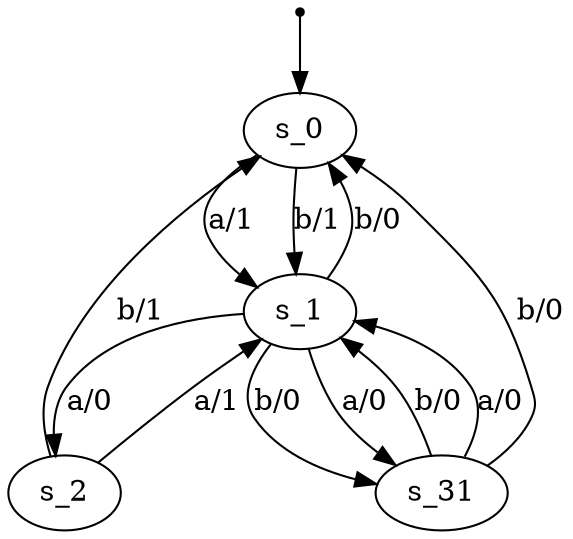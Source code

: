 digraph fsm {
	s_0 [root=true]
	s_1
	s_2
	s_31
	qi [shape = point]
	qi -> s_0
	s_0 -> s_1 [label="a/1"]
	s_1 -> s_2 [label="a/0"]
	s_2 -> s_0 [label="b/1"]
	s_1 -> s_31 [label="b/0"]
	s_31 -> s_1 [label="b/0"]
	s_1 -> s_0 [label="b/0"]
	s_0 -> s_1 [label="b/1"]
	s_1 -> s_31 [label="a/0"]
	s_31 -> s_1 [label="a/0"]
	s_2 -> s_1 [label="a/1"]
	s_31 -> s_0 [label="b/0"]
}